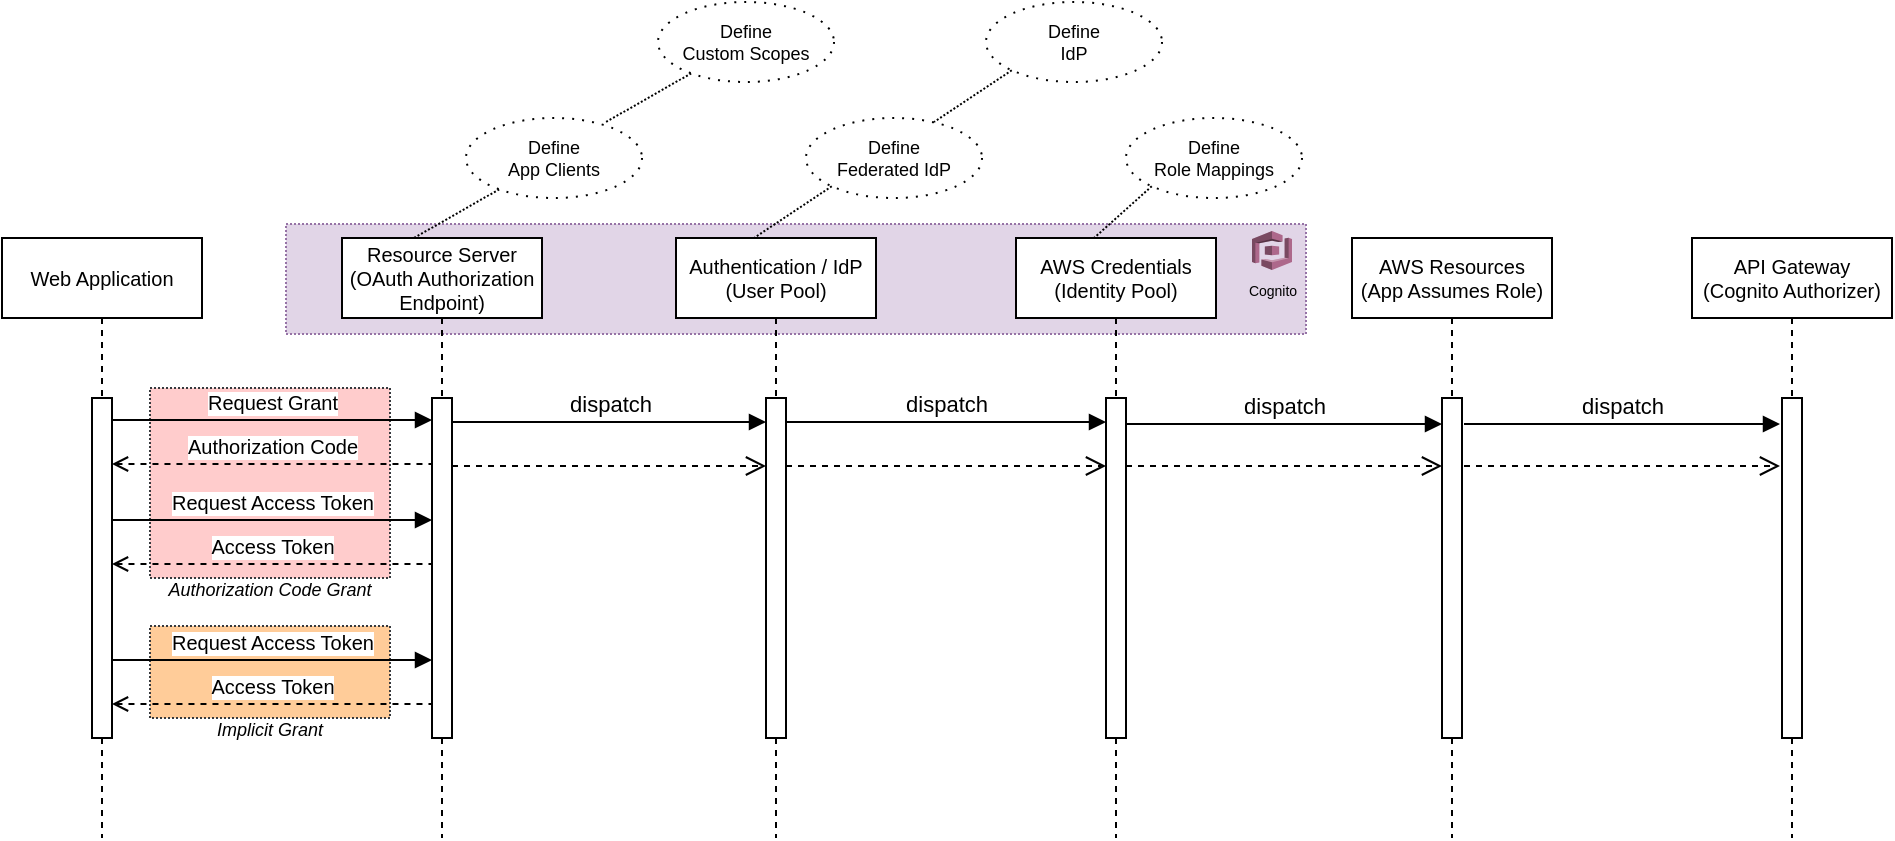 <mxfile version="23.1.7" type="github">
  <diagram name="Page-1" id="2YBvvXClWsGukQMizWep">
    <mxGraphModel dx="1037" dy="549" grid="1" gridSize="10" guides="1" tooltips="1" connect="1" arrows="1" fold="1" page="1" pageScale="1" pageWidth="1100" pageHeight="850" math="0" shadow="0">
      <root>
        <mxCell id="0" />
        <mxCell id="1" parent="0" />
        <mxCell id="r72Okk3l7TpYCggT--TZ-46" value="" style="rounded=0;whiteSpace=wrap;html=1;fillColor=#e1d5e7;dashed=1;dashPattern=1 1;strokeColor=#9673a6;" vertex="1" parent="1">
          <mxGeometry x="230" y="403" width="510" height="55" as="geometry" />
        </mxCell>
        <mxCell id="r72Okk3l7TpYCggT--TZ-34" value="" style="rounded=0;whiteSpace=wrap;html=1;fillColor=#ffcc99;dashed=1;dashPattern=1 1;strokeColor=#36393d;" vertex="1" parent="1">
          <mxGeometry x="162" y="604" width="120" height="46" as="geometry" />
        </mxCell>
        <mxCell id="r72Okk3l7TpYCggT--TZ-47" value="" style="rounded=0;whiteSpace=wrap;html=1;fillColor=#ffcccc;dashed=1;dashPattern=1 1;strokeColor=#36393d;" vertex="1" parent="1">
          <mxGeometry x="162" y="485" width="120" height="95" as="geometry" />
        </mxCell>
        <mxCell id="aM9ryv3xv72pqoxQDRHE-1" value="Web Application" style="shape=umlLifeline;perimeter=lifelinePerimeter;whiteSpace=wrap;html=1;container=0;dropTarget=0;collapsible=0;recursiveResize=0;outlineConnect=0;portConstraint=eastwest;newEdgeStyle={&quot;edgeStyle&quot;:&quot;elbowEdgeStyle&quot;,&quot;elbow&quot;:&quot;vertical&quot;,&quot;curved&quot;:0,&quot;rounded&quot;:0};fontSize=10;" parent="1" vertex="1">
          <mxGeometry x="88" y="410" width="100" height="300" as="geometry" />
        </mxCell>
        <mxCell id="aM9ryv3xv72pqoxQDRHE-2" value="" style="html=1;points=[];perimeter=orthogonalPerimeter;outlineConnect=0;targetShapes=umlLifeline;portConstraint=eastwest;newEdgeStyle={&quot;edgeStyle&quot;:&quot;elbowEdgeStyle&quot;,&quot;elbow&quot;:&quot;vertical&quot;,&quot;curved&quot;:0,&quot;rounded&quot;:0};" parent="aM9ryv3xv72pqoxQDRHE-1" vertex="1">
          <mxGeometry x="45" y="80" width="10" height="170" as="geometry" />
        </mxCell>
        <mxCell id="aM9ryv3xv72pqoxQDRHE-5" value="Resource Server&lt;br style=&quot;font-size: 10px;&quot;&gt;(OAuth Authorization Endpoint)" style="shape=umlLifeline;perimeter=lifelinePerimeter;whiteSpace=wrap;html=1;container=0;dropTarget=0;collapsible=0;recursiveResize=0;outlineConnect=0;portConstraint=eastwest;newEdgeStyle={&quot;edgeStyle&quot;:&quot;elbowEdgeStyle&quot;,&quot;elbow&quot;:&quot;vertical&quot;,&quot;curved&quot;:0,&quot;rounded&quot;:0};fontSize=10;" parent="1" vertex="1">
          <mxGeometry x="258" y="410" width="100" height="300" as="geometry" />
        </mxCell>
        <mxCell id="aM9ryv3xv72pqoxQDRHE-6" value="" style="html=1;points=[];perimeter=orthogonalPerimeter;outlineConnect=0;targetShapes=umlLifeline;portConstraint=eastwest;newEdgeStyle={&quot;edgeStyle&quot;:&quot;elbowEdgeStyle&quot;,&quot;elbow&quot;:&quot;vertical&quot;,&quot;curved&quot;:0,&quot;rounded&quot;:0};" parent="aM9ryv3xv72pqoxQDRHE-5" vertex="1">
          <mxGeometry x="45" y="80" width="10" height="170" as="geometry" />
        </mxCell>
        <mxCell id="aM9ryv3xv72pqoxQDRHE-7" value="Request Grant" style="html=1;verticalAlign=bottom;endArrow=block;edgeStyle=elbowEdgeStyle;elbow=vertical;curved=0;rounded=0;fontSize=10;" parent="1" edge="1">
          <mxGeometry relative="1" as="geometry">
            <mxPoint x="143" y="501" as="sourcePoint" />
            <Array as="points">
              <mxPoint x="228" y="501" />
            </Array>
            <mxPoint x="303" y="501" as="targetPoint" />
            <mxPoint as="offset" />
          </mxGeometry>
        </mxCell>
        <mxCell id="aM9ryv3xv72pqoxQDRHE-10" value="Authorization Code" style="html=1;verticalAlign=bottom;endArrow=none;dashed=1;endSize=8;edgeStyle=elbowEdgeStyle;elbow=vertical;curved=0;rounded=0;startArrow=open;startFill=0;endFill=0;fontSize=10;" parent="1" edge="1">
          <mxGeometry relative="1" as="geometry">
            <mxPoint x="303" y="523" as="targetPoint" />
            <Array as="points">
              <mxPoint x="228" y="523" />
            </Array>
            <mxPoint x="143" y="523" as="sourcePoint" />
          </mxGeometry>
        </mxCell>
        <mxCell id="r72Okk3l7TpYCggT--TZ-6" value="AWS Credentials&lt;br style=&quot;font-size: 10px;&quot;&gt;(Identity Pool)" style="shape=umlLifeline;perimeter=lifelinePerimeter;whiteSpace=wrap;html=1;container=0;dropTarget=0;collapsible=0;recursiveResize=0;outlineConnect=0;portConstraint=eastwest;newEdgeStyle={&quot;edgeStyle&quot;:&quot;elbowEdgeStyle&quot;,&quot;elbow&quot;:&quot;vertical&quot;,&quot;curved&quot;:0,&quot;rounded&quot;:0};fontSize=10;" vertex="1" parent="1">
          <mxGeometry x="595" y="410" width="100" height="300" as="geometry" />
        </mxCell>
        <mxCell id="r72Okk3l7TpYCggT--TZ-7" value="" style="html=1;points=[];perimeter=orthogonalPerimeter;outlineConnect=0;targetShapes=umlLifeline;portConstraint=eastwest;newEdgeStyle={&quot;edgeStyle&quot;:&quot;elbowEdgeStyle&quot;,&quot;elbow&quot;:&quot;vertical&quot;,&quot;curved&quot;:0,&quot;rounded&quot;:0};" vertex="1" parent="r72Okk3l7TpYCggT--TZ-6">
          <mxGeometry x="45" y="80" width="10" height="170" as="geometry" />
        </mxCell>
        <mxCell id="r72Okk3l7TpYCggT--TZ-10" value="dispatch" style="html=1;verticalAlign=bottom;endArrow=block;edgeStyle=elbowEdgeStyle;elbow=vertical;curved=0;rounded=0;" edge="1" parent="1">
          <mxGeometry relative="1" as="geometry">
            <mxPoint x="313" y="502" as="sourcePoint" />
            <Array as="points">
              <mxPoint x="418" y="502" />
            </Array>
            <mxPoint x="470" y="502" as="targetPoint" />
            <mxPoint as="offset" />
          </mxGeometry>
        </mxCell>
        <mxCell id="r72Okk3l7TpYCggT--TZ-23" style="rounded=0;orthogonalLoop=1;jettySize=auto;html=1;dashed=1;endArrow=none;endFill=0;entryX=0.37;entryY=0;entryDx=0;entryDy=0;entryPerimeter=0;dashPattern=1 1;" edge="1" parent="1" source="r72Okk3l7TpYCggT--TZ-12">
          <mxGeometry relative="1" as="geometry">
            <mxPoint x="294" y="410" as="targetPoint" />
            <mxPoint x="327.37" y="394.358" as="sourcePoint" />
          </mxGeometry>
        </mxCell>
        <mxCell id="r72Okk3l7TpYCggT--TZ-12" value="Define&lt;br&gt;App Clients" style="ellipse;whiteSpace=wrap;html=1;fontSize=9;dashed=1;dashPattern=1 4;" vertex="1" parent="1">
          <mxGeometry x="320" y="350" width="88" height="40" as="geometry" />
        </mxCell>
        <mxCell id="r72Okk3l7TpYCggT--TZ-13" value="Define&lt;br&gt;Federated IdP" style="ellipse;whiteSpace=wrap;html=1;fontSize=9;dashed=1;dashPattern=1 4;" vertex="1" parent="1">
          <mxGeometry x="490" y="350" width="88" height="40" as="geometry" />
        </mxCell>
        <mxCell id="r72Okk3l7TpYCggT--TZ-14" value="Define&lt;br&gt;Role Mappings" style="ellipse;whiteSpace=wrap;html=1;fontSize=9;dashed=1;dashPattern=1 4;" vertex="1" parent="1">
          <mxGeometry x="650" y="350" width="88" height="40" as="geometry" />
        </mxCell>
        <mxCell id="r72Okk3l7TpYCggT--TZ-15" value="AWS Resources&lt;br&gt;(App Assumes Role)" style="shape=umlLifeline;perimeter=lifelinePerimeter;whiteSpace=wrap;html=1;container=0;dropTarget=0;collapsible=0;recursiveResize=0;outlineConnect=0;portConstraint=eastwest;newEdgeStyle={&quot;edgeStyle&quot;:&quot;elbowEdgeStyle&quot;,&quot;elbow&quot;:&quot;vertical&quot;,&quot;curved&quot;:0,&quot;rounded&quot;:0};fontSize=10;" vertex="1" parent="1">
          <mxGeometry x="763" y="410" width="100" height="300" as="geometry" />
        </mxCell>
        <mxCell id="r72Okk3l7TpYCggT--TZ-16" value="" style="html=1;points=[];perimeter=orthogonalPerimeter;outlineConnect=0;targetShapes=umlLifeline;portConstraint=eastwest;newEdgeStyle={&quot;edgeStyle&quot;:&quot;elbowEdgeStyle&quot;,&quot;elbow&quot;:&quot;vertical&quot;,&quot;curved&quot;:0,&quot;rounded&quot;:0};" vertex="1" parent="r72Okk3l7TpYCggT--TZ-15">
          <mxGeometry x="45" y="80" width="10" height="170" as="geometry" />
        </mxCell>
        <mxCell id="r72Okk3l7TpYCggT--TZ-18" value="" style="html=1;verticalAlign=bottom;endArrow=open;dashed=1;endSize=8;edgeStyle=elbowEdgeStyle;elbow=vertical;curved=0;rounded=0;" edge="1" parent="1" source="aM9ryv3xv72pqoxQDRHE-6">
          <mxGeometry relative="1" as="geometry">
            <mxPoint x="470" y="524" as="targetPoint" />
            <Array as="points" />
            <mxPoint x="318" y="524" as="sourcePoint" />
          </mxGeometry>
        </mxCell>
        <mxCell id="r72Okk3l7TpYCggT--TZ-4" value="Authentication / IdP&lt;br style=&quot;font-size: 10px;&quot;&gt;(User Pool)" style="shape=umlLifeline;perimeter=lifelinePerimeter;whiteSpace=wrap;html=1;container=0;dropTarget=0;collapsible=0;recursiveResize=0;outlineConnect=0;portConstraint=eastwest;newEdgeStyle={&quot;edgeStyle&quot;:&quot;elbowEdgeStyle&quot;,&quot;elbow&quot;:&quot;vertical&quot;,&quot;curved&quot;:0,&quot;rounded&quot;:0};fontSize=10;" vertex="1" parent="1">
          <mxGeometry x="425" y="410" width="100" height="300" as="geometry" />
        </mxCell>
        <mxCell id="r72Okk3l7TpYCggT--TZ-5" value="" style="html=1;points=[];perimeter=orthogonalPerimeter;outlineConnect=0;targetShapes=umlLifeline;portConstraint=eastwest;newEdgeStyle={&quot;edgeStyle&quot;:&quot;elbowEdgeStyle&quot;,&quot;elbow&quot;:&quot;vertical&quot;,&quot;curved&quot;:0,&quot;rounded&quot;:0};" vertex="1" parent="r72Okk3l7TpYCggT--TZ-4">
          <mxGeometry x="45" y="80" width="10" height="170" as="geometry" />
        </mxCell>
        <mxCell id="r72Okk3l7TpYCggT--TZ-19" value="dispatch" style="html=1;verticalAlign=bottom;endArrow=block;edgeStyle=elbowEdgeStyle;elbow=vertical;curved=0;rounded=0;" edge="1" parent="1" source="r72Okk3l7TpYCggT--TZ-5" target="r72Okk3l7TpYCggT--TZ-7">
          <mxGeometry relative="1" as="geometry">
            <mxPoint x="481" y="502" as="sourcePoint" />
            <Array as="points">
              <mxPoint x="586" y="502" />
            </Array>
            <mxPoint x="638" y="502" as="targetPoint" />
            <mxPoint as="offset" />
          </mxGeometry>
        </mxCell>
        <mxCell id="r72Okk3l7TpYCggT--TZ-20" value="" style="html=1;verticalAlign=bottom;endArrow=open;dashed=1;endSize=8;edgeStyle=elbowEdgeStyle;elbow=vertical;curved=0;rounded=0;" edge="1" parent="1">
          <mxGeometry relative="1" as="geometry">
            <mxPoint x="640" y="524" as="targetPoint" />
            <Array as="points" />
            <mxPoint x="480" y="524" as="sourcePoint" />
          </mxGeometry>
        </mxCell>
        <mxCell id="r72Okk3l7TpYCggT--TZ-21" value="dispatch" style="html=1;verticalAlign=bottom;endArrow=block;edgeStyle=elbowEdgeStyle;elbow=vertical;curved=0;rounded=0;" edge="1" parent="1" source="r72Okk3l7TpYCggT--TZ-7" target="r72Okk3l7TpYCggT--TZ-16">
          <mxGeometry relative="1" as="geometry">
            <mxPoint x="655" y="503" as="sourcePoint" />
            <Array as="points">
              <mxPoint x="755" y="503" />
            </Array>
            <mxPoint x="807" y="503" as="targetPoint" />
            <mxPoint as="offset" />
          </mxGeometry>
        </mxCell>
        <mxCell id="r72Okk3l7TpYCggT--TZ-22" value="" style="html=1;verticalAlign=bottom;endArrow=open;dashed=1;endSize=8;edgeStyle=elbowEdgeStyle;elbow=vertical;curved=0;rounded=0;" edge="1" parent="1">
          <mxGeometry relative="1" as="geometry">
            <mxPoint x="808" y="524" as="targetPoint" />
            <Array as="points" />
            <mxPoint x="650" y="524" as="sourcePoint" />
          </mxGeometry>
        </mxCell>
        <mxCell id="r72Okk3l7TpYCggT--TZ-24" style="rounded=0;orthogonalLoop=1;jettySize=auto;html=1;dashed=1;endArrow=none;endFill=0;entryX=0.37;entryY=0;entryDx=0;entryDy=0;entryPerimeter=0;dashPattern=1 1;exitX=0;exitY=1;exitDx=0;exitDy=0;" edge="1" parent="1" source="r72Okk3l7TpYCggT--TZ-13">
          <mxGeometry relative="1" as="geometry">
            <mxPoint x="464" y="410" as="targetPoint" />
            <mxPoint x="497" y="394" as="sourcePoint" />
          </mxGeometry>
        </mxCell>
        <mxCell id="r72Okk3l7TpYCggT--TZ-25" style="rounded=0;orthogonalLoop=1;jettySize=auto;html=1;dashed=1;endArrow=none;endFill=0;entryX=0.37;entryY=0;entryDx=0;entryDy=0;entryPerimeter=0;dashPattern=1 1;exitX=0;exitY=1;exitDx=0;exitDy=0;" edge="1" parent="1" source="r72Okk3l7TpYCggT--TZ-14">
          <mxGeometry relative="1" as="geometry">
            <mxPoint x="634" y="410" as="targetPoint" />
            <mxPoint x="667" y="394" as="sourcePoint" />
          </mxGeometry>
        </mxCell>
        <mxCell id="r72Okk3l7TpYCggT--TZ-26" value="API Gateway&lt;br style=&quot;font-size: 10px;&quot;&gt;(Cognito Authorizer)" style="shape=umlLifeline;perimeter=lifelinePerimeter;whiteSpace=wrap;html=1;container=0;dropTarget=0;collapsible=0;recursiveResize=0;outlineConnect=0;portConstraint=eastwest;newEdgeStyle={&quot;edgeStyle&quot;:&quot;elbowEdgeStyle&quot;,&quot;elbow&quot;:&quot;vertical&quot;,&quot;curved&quot;:0,&quot;rounded&quot;:0};fontSize=10;" vertex="1" parent="1">
          <mxGeometry x="933" y="410" width="100" height="300" as="geometry" />
        </mxCell>
        <mxCell id="r72Okk3l7TpYCggT--TZ-27" value="" style="html=1;points=[];perimeter=orthogonalPerimeter;outlineConnect=0;targetShapes=umlLifeline;portConstraint=eastwest;newEdgeStyle={&quot;edgeStyle&quot;:&quot;elbowEdgeStyle&quot;,&quot;elbow&quot;:&quot;vertical&quot;,&quot;curved&quot;:0,&quot;rounded&quot;:0};" vertex="1" parent="r72Okk3l7TpYCggT--TZ-26">
          <mxGeometry x="45" y="80" width="10" height="170" as="geometry" />
        </mxCell>
        <mxCell id="r72Okk3l7TpYCggT--TZ-28" value="dispatch" style="html=1;verticalAlign=bottom;endArrow=block;edgeStyle=elbowEdgeStyle;elbow=vertical;curved=0;rounded=0;" edge="1" parent="1">
          <mxGeometry relative="1" as="geometry">
            <mxPoint x="819" y="503" as="sourcePoint" />
            <Array as="points">
              <mxPoint x="924" y="503" />
            </Array>
            <mxPoint x="977" y="503" as="targetPoint" />
            <mxPoint as="offset" />
          </mxGeometry>
        </mxCell>
        <mxCell id="r72Okk3l7TpYCggT--TZ-29" value="" style="html=1;verticalAlign=bottom;endArrow=open;dashed=1;endSize=8;edgeStyle=elbowEdgeStyle;elbow=vertical;curved=0;rounded=0;" edge="1" parent="1">
          <mxGeometry relative="1" as="geometry">
            <mxPoint x="977" y="524" as="targetPoint" />
            <Array as="points" />
            <mxPoint x="819" y="524" as="sourcePoint" />
          </mxGeometry>
        </mxCell>
        <mxCell id="r72Okk3l7TpYCggT--TZ-36" value="Cognito" style="outlineConnect=0;dashed=0;verticalLabelPosition=bottom;verticalAlign=top;align=center;html=1;shape=mxgraph.aws3.cognito;fillColor=#AD688B;gradientColor=none;fontSize=7;" vertex="1" parent="1">
          <mxGeometry x="713" y="406.5" width="20" height="19.5" as="geometry" />
        </mxCell>
        <mxCell id="r72Okk3l7TpYCggT--TZ-38" value="Request Access Token" style="html=1;verticalAlign=bottom;endArrow=block;edgeStyle=elbowEdgeStyle;elbow=vertical;curved=0;rounded=0;fontSize=10;" edge="1" parent="1">
          <mxGeometry relative="1" as="geometry">
            <mxPoint x="143" y="551" as="sourcePoint" />
            <Array as="points">
              <mxPoint x="228" y="551" />
            </Array>
            <mxPoint x="303" y="551" as="targetPoint" />
            <mxPoint as="offset" />
          </mxGeometry>
        </mxCell>
        <mxCell id="r72Okk3l7TpYCggT--TZ-39" value="Access Token" style="html=1;verticalAlign=bottom;endArrow=none;dashed=1;endSize=8;edgeStyle=elbowEdgeStyle;elbow=vertical;curved=0;rounded=0;startArrow=open;startFill=0;endFill=0;fontSize=10;" edge="1" parent="1">
          <mxGeometry relative="1" as="geometry">
            <mxPoint x="303" y="573" as="targetPoint" />
            <Array as="points">
              <mxPoint x="228" y="573" />
            </Array>
            <mxPoint x="143" y="573" as="sourcePoint" />
          </mxGeometry>
        </mxCell>
        <mxCell id="r72Okk3l7TpYCggT--TZ-40" style="rounded=0;orthogonalLoop=1;jettySize=auto;html=1;dashed=1;endArrow=none;endFill=0;entryX=0.37;entryY=0;entryDx=0;entryDy=0;entryPerimeter=0;dashPattern=1 1;" edge="1" parent="1">
          <mxGeometry relative="1" as="geometry">
            <mxPoint x="390" y="352" as="targetPoint" />
            <mxPoint x="432.609" y="327.652" as="sourcePoint" />
          </mxGeometry>
        </mxCell>
        <mxCell id="r72Okk3l7TpYCggT--TZ-41" value="Define&lt;br&gt;Custom Scopes" style="ellipse;whiteSpace=wrap;html=1;fontSize=9;dashed=1;dashPattern=1 4;" vertex="1" parent="1">
          <mxGeometry x="416" y="292" width="88" height="40" as="geometry" />
        </mxCell>
        <mxCell id="r72Okk3l7TpYCggT--TZ-42" value="Define&lt;br&gt;IdP" style="ellipse;whiteSpace=wrap;html=1;fontSize=9;dashed=1;dashPattern=1 4;" vertex="1" parent="1">
          <mxGeometry x="580" y="292" width="88" height="40" as="geometry" />
        </mxCell>
        <mxCell id="r72Okk3l7TpYCggT--TZ-43" style="rounded=0;orthogonalLoop=1;jettySize=auto;html=1;dashed=1;endArrow=none;endFill=0;entryX=0.37;entryY=0;entryDx=0;entryDy=0;entryPerimeter=0;dashPattern=1 1;exitX=0;exitY=1;exitDx=0;exitDy=0;" edge="1" parent="1" source="r72Okk3l7TpYCggT--TZ-42">
          <mxGeometry relative="1" as="geometry">
            <mxPoint x="554" y="352" as="targetPoint" />
            <mxPoint x="587" y="336" as="sourcePoint" />
          </mxGeometry>
        </mxCell>
        <mxCell id="r72Okk3l7TpYCggT--TZ-44" value="Request Access Token" style="html=1;verticalAlign=bottom;endArrow=block;edgeStyle=elbowEdgeStyle;elbow=vertical;curved=0;rounded=0;fontSize=10;" edge="1" parent="1">
          <mxGeometry relative="1" as="geometry">
            <mxPoint x="143" y="621" as="sourcePoint" />
            <Array as="points">
              <mxPoint x="228" y="621" />
            </Array>
            <mxPoint x="303" y="621" as="targetPoint" />
            <mxPoint as="offset" />
          </mxGeometry>
        </mxCell>
        <mxCell id="r72Okk3l7TpYCggT--TZ-45" value="Access Token" style="html=1;verticalAlign=bottom;endArrow=none;dashed=1;endSize=8;edgeStyle=elbowEdgeStyle;elbow=vertical;curved=0;rounded=0;startArrow=open;startFill=0;endFill=0;fontSize=10;" edge="1" parent="1">
          <mxGeometry relative="1" as="geometry">
            <mxPoint x="303" y="643" as="targetPoint" />
            <Array as="points">
              <mxPoint x="228" y="643" />
            </Array>
            <mxPoint x="143" y="643" as="sourcePoint" />
          </mxGeometry>
        </mxCell>
        <mxCell id="r72Okk3l7TpYCggT--TZ-48" value="Implicit Grant" style="text;html=1;align=center;verticalAlign=middle;whiteSpace=wrap;rounded=0;fontSize=9;fontStyle=2" vertex="1" parent="1">
          <mxGeometry x="177" y="651" width="90" height="10" as="geometry" />
        </mxCell>
        <mxCell id="r72Okk3l7TpYCggT--TZ-49" value="Authorization Code Grant" style="text;html=1;align=center;verticalAlign=middle;whiteSpace=wrap;rounded=0;fontSize=9;fontStyle=2" vertex="1" parent="1">
          <mxGeometry x="167" y="582" width="110" height="8" as="geometry" />
        </mxCell>
      </root>
    </mxGraphModel>
  </diagram>
</mxfile>
